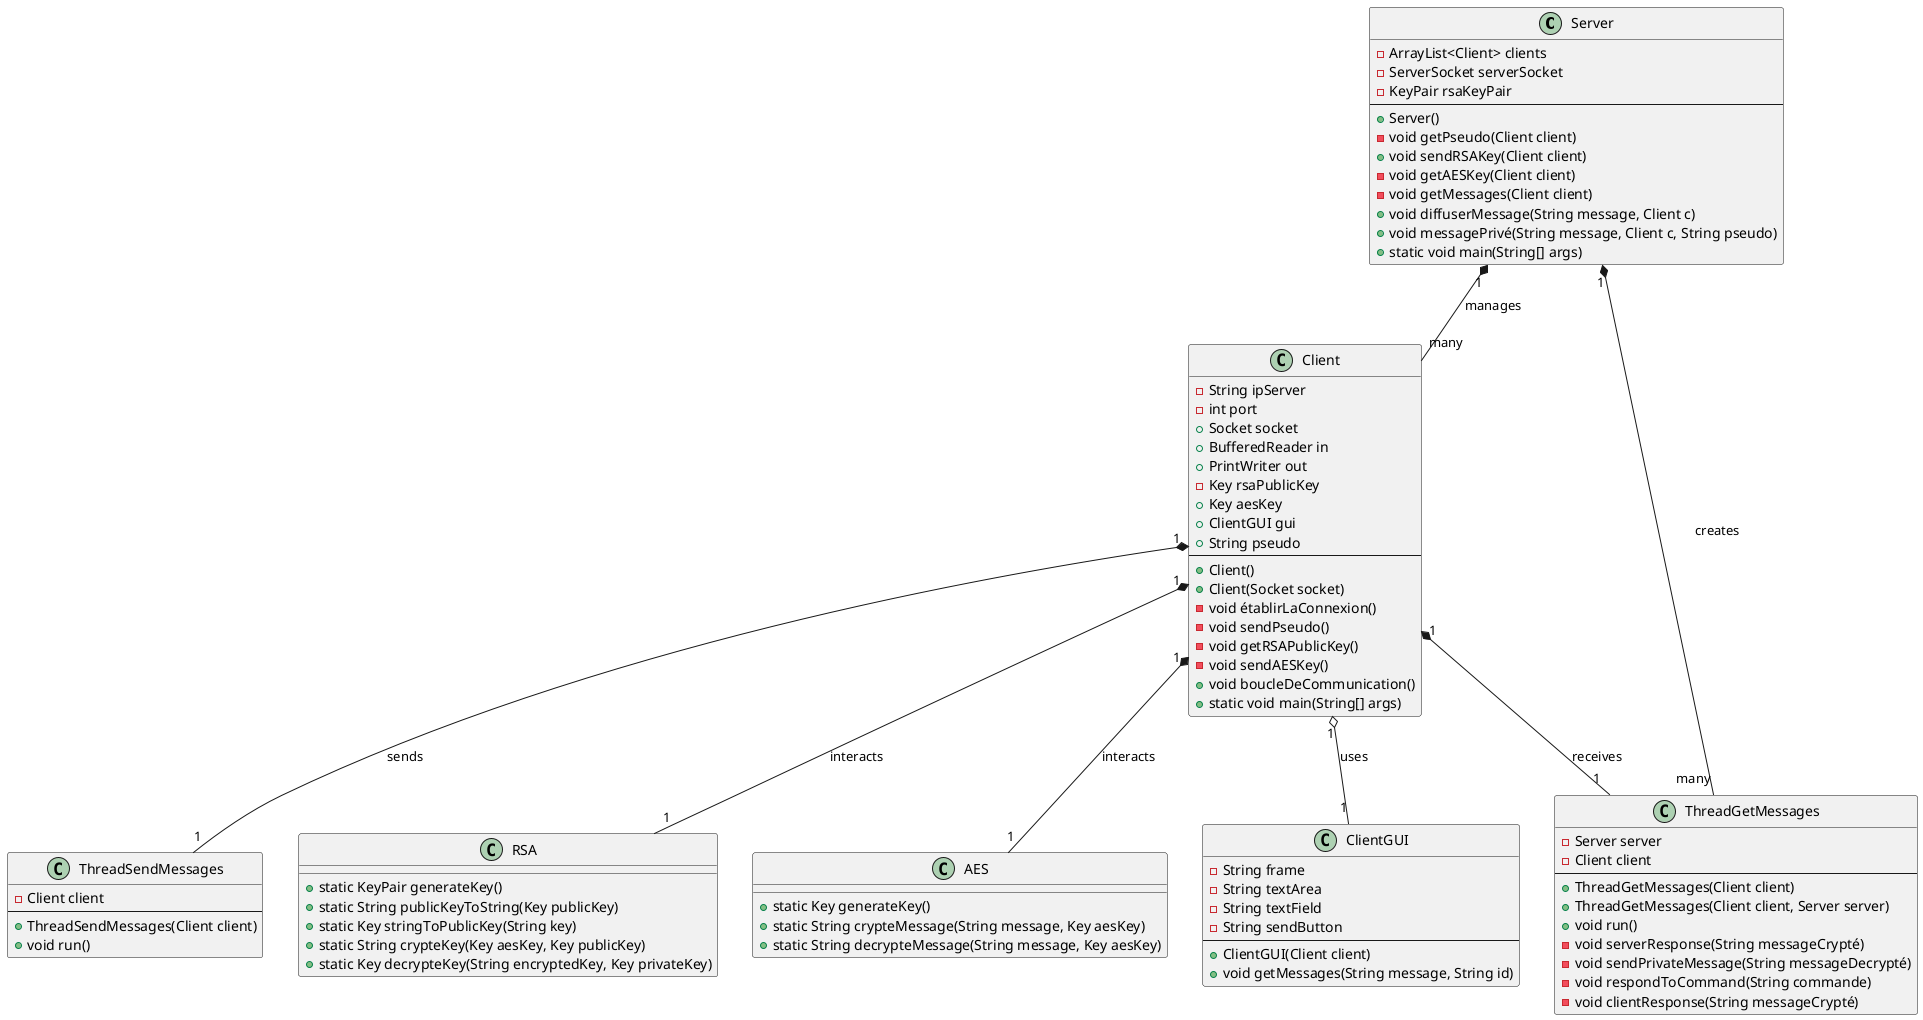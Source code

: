 @startuml
class Server {
    - ArrayList<Client> clients
    - ServerSocket serverSocket
    - KeyPair rsaKeyPair
    --
    + Server()
    - void getPseudo(Client client)
    + void sendRSAKey(Client client)
    - void getAESKey(Client client)
    - void getMessages(Client client)
    + void diffuserMessage(String message, Client c)
    + void messagePrivé(String message, Client c, String pseudo)
    + static void main(String[] args)
}

class Client {
    - String ipServer
    - int port
    + Socket socket
    + BufferedReader in 
    + PrintWriter out
    - Key rsaPublicKey
    + Key aesKey
    + ClientGUI gui
    + String pseudo
    --
    + Client()
    + Client(Socket socket)
    - void établirLaConnexion()
    - void sendPseudo()
    - void getRSAPublicKey()
    - void sendAESKey()
    + void boucleDeCommunication()
    + static void main(String[] args)
}

class ClientGUI {
    - String frame
    - String textArea
    - String textField
    - String sendButton
    --
    + ClientGUI(Client client)
    + void getMessages(String message, String id)
}

class ThreadGetMessages {
    - Server server
    - Client client
    --
    + ThreadGetMessages(Client client)
    + ThreadGetMessages(Client client, Server server)
    + void run()
    - void serverResponse(String messageCrypté)
    - void sendPrivateMessage(String messageDecrypté)
    - void respondToCommand(String commande)
    - void clientResponse(String messageCrypté)
}

class ThreadSendMessages {
    - Client client
    --
    + ThreadSendMessages(Client client)
    + void run()
}

class RSA {
    + static KeyPair generateKey()
    + static String publicKeyToString(Key publicKey)
    + static Key stringToPublicKey(String key)
    + static String crypteKey(Key aesKey, Key publicKey)
    + static Key decrypteKey(String encryptedKey, Key privateKey)
}

class AES {
    + static Key generateKey()
    + static String crypteMessage(String message, Key aesKey)
    + static String decrypteMessage(String message, Key aesKey)
}

Server "1" *-- "many" Client : manages
Server "1" *-- "many" ThreadGetMessages : creates
Client "1" o-- "1" ClientGUI : uses
Client "1" *-- "1" RSA : interacts
Client "1" *-- "1" AES : interacts
Client "1" *-- "1" ThreadGetMessages : receives
Client "1" *-- "1" ThreadSendMessages : sends
@enduml
